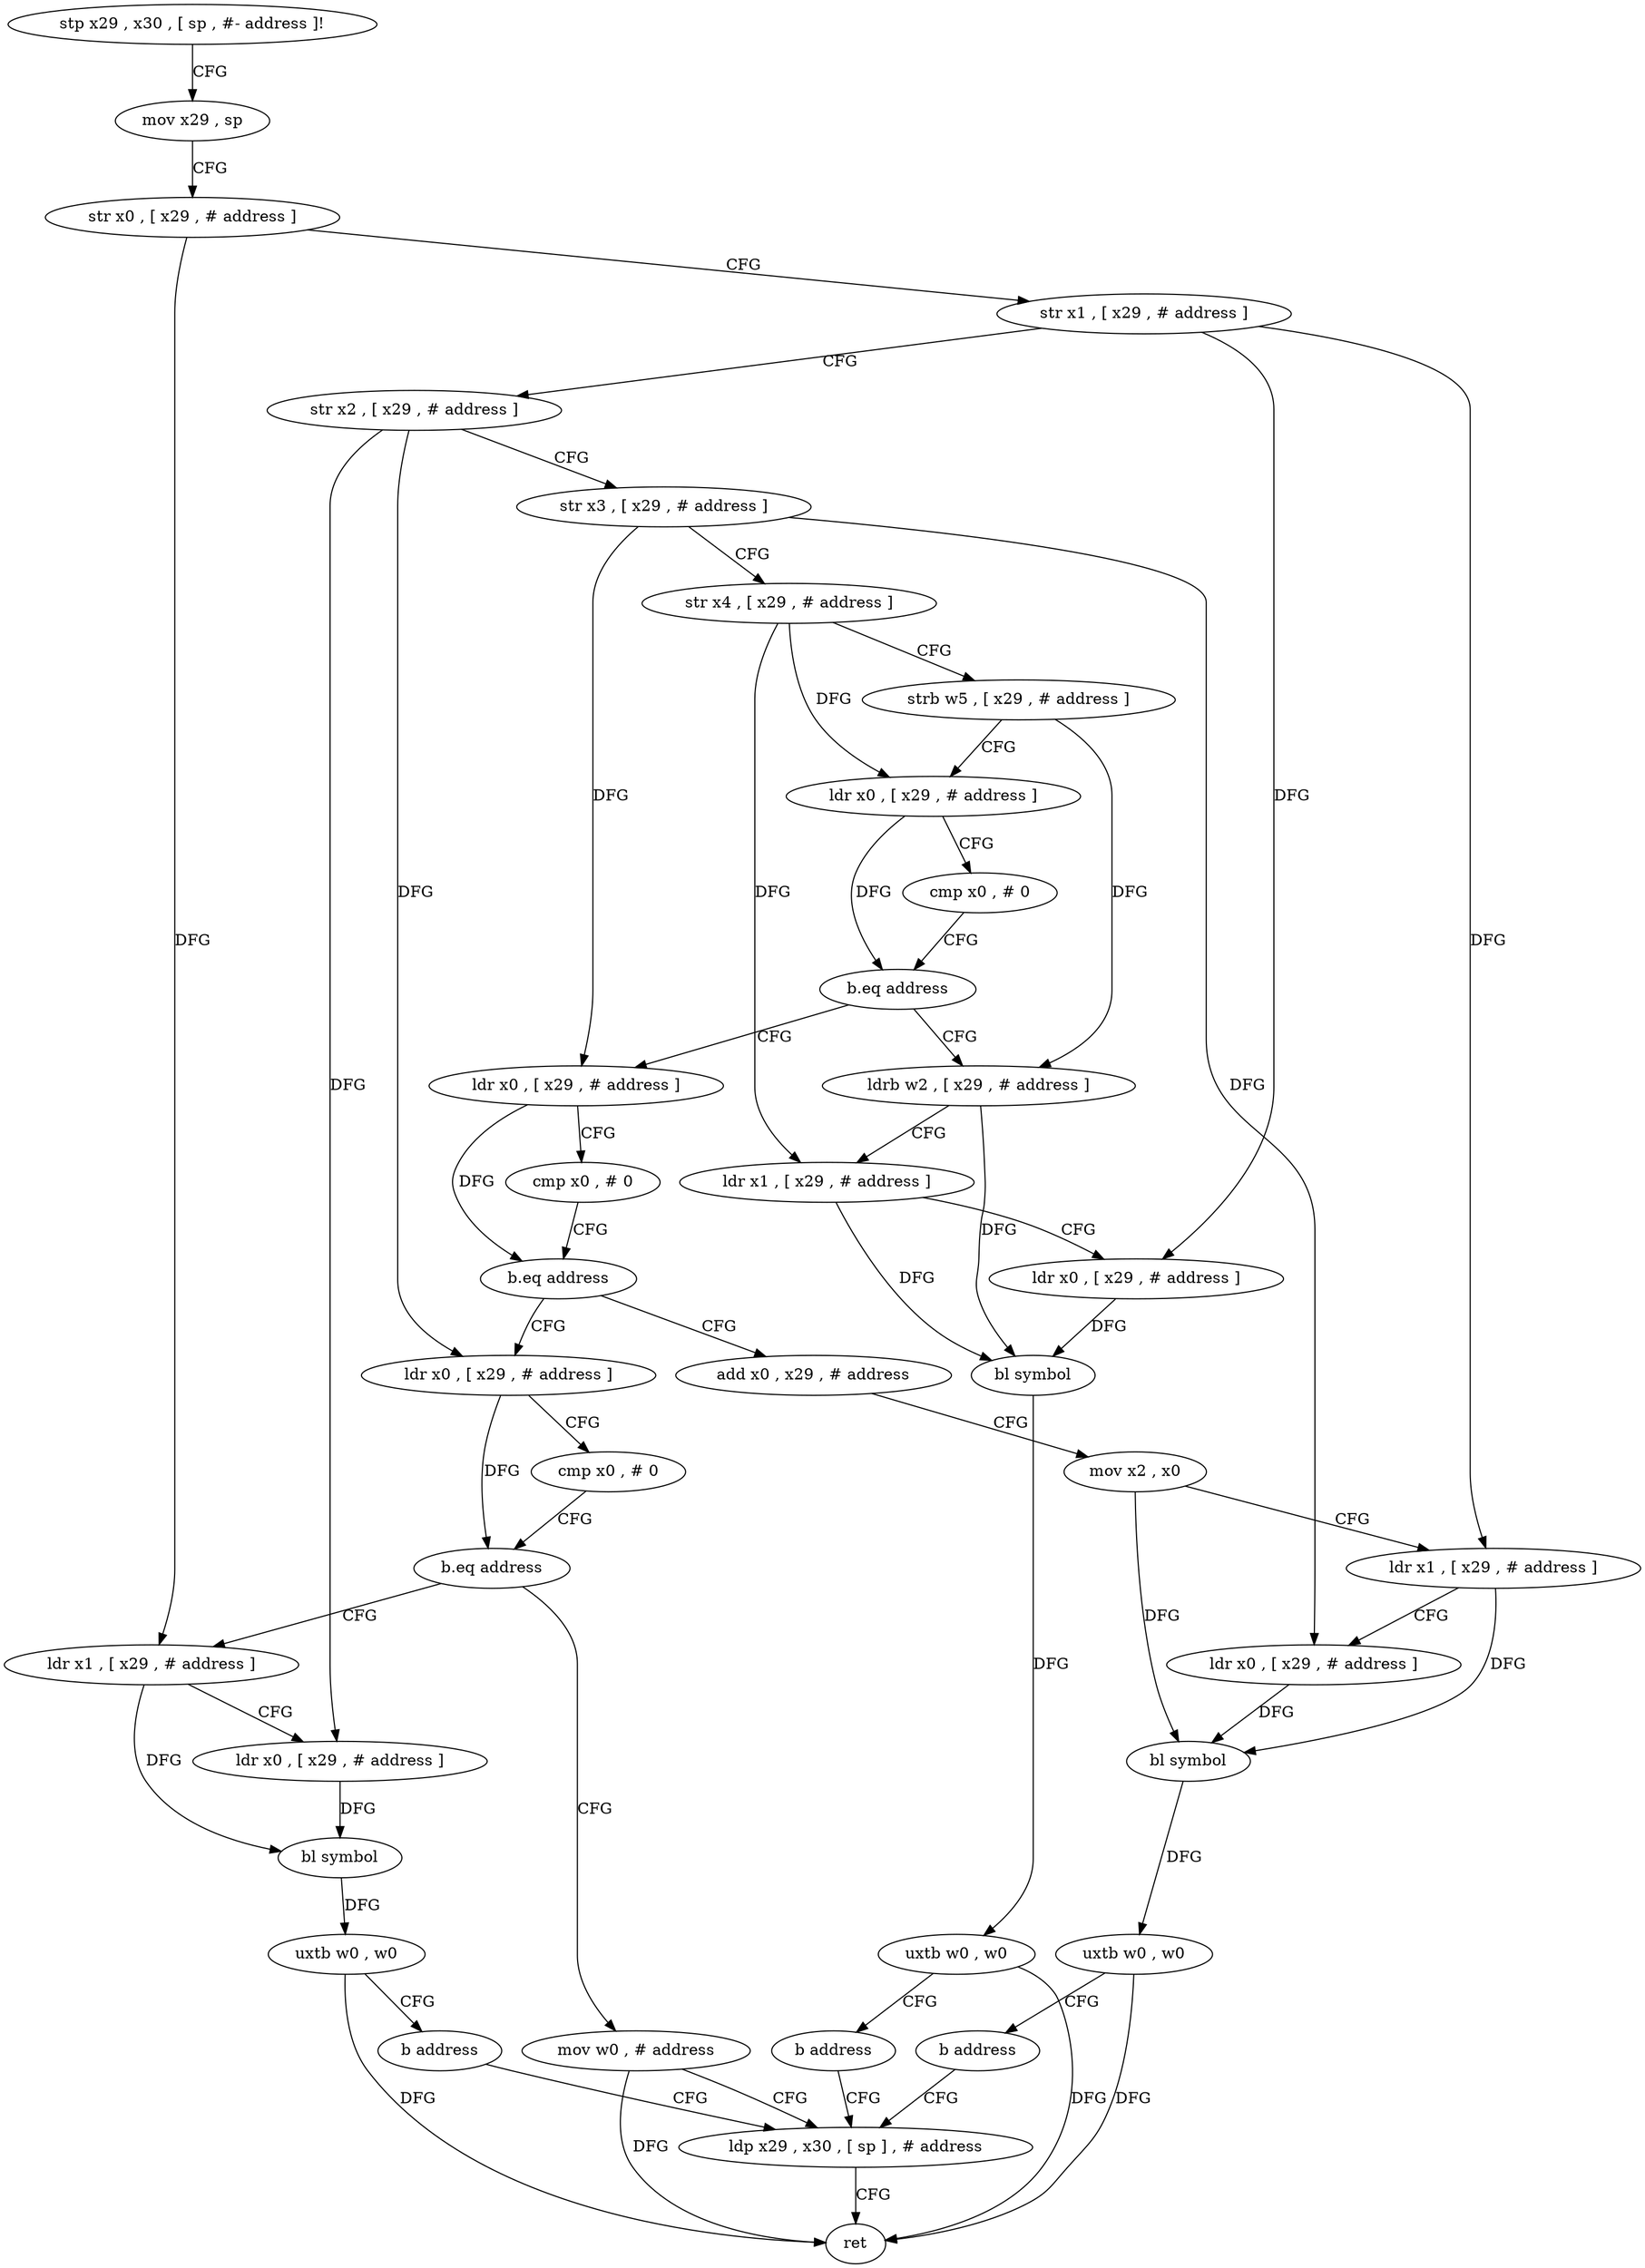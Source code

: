 digraph "func" {
"108552" [label = "stp x29 , x30 , [ sp , #- address ]!" ]
"108556" [label = "mov x29 , sp" ]
"108560" [label = "str x0 , [ x29 , # address ]" ]
"108564" [label = "str x1 , [ x29 , # address ]" ]
"108568" [label = "str x2 , [ x29 , # address ]" ]
"108572" [label = "str x3 , [ x29 , # address ]" ]
"108576" [label = "str x4 , [ x29 , # address ]" ]
"108580" [label = "strb w5 , [ x29 , # address ]" ]
"108584" [label = "ldr x0 , [ x29 , # address ]" ]
"108588" [label = "cmp x0 , # 0" ]
"108592" [label = "b.eq address" ]
"108620" [label = "ldr x0 , [ x29 , # address ]" ]
"108596" [label = "ldrb w2 , [ x29 , # address ]" ]
"108624" [label = "cmp x0 , # 0" ]
"108628" [label = "b.eq address" ]
"108660" [label = "ldr x0 , [ x29 , # address ]" ]
"108632" [label = "add x0 , x29 , # address" ]
"108600" [label = "ldr x1 , [ x29 , # address ]" ]
"108604" [label = "ldr x0 , [ x29 , # address ]" ]
"108608" [label = "bl symbol" ]
"108612" [label = "uxtb w0 , w0" ]
"108616" [label = "b address" ]
"108696" [label = "ldp x29 , x30 , [ sp ] , # address" ]
"108664" [label = "cmp x0 , # 0" ]
"108668" [label = "b.eq address" ]
"108692" [label = "mov w0 , # address" ]
"108672" [label = "ldr x1 , [ x29 , # address ]" ]
"108636" [label = "mov x2 , x0" ]
"108640" [label = "ldr x1 , [ x29 , # address ]" ]
"108644" [label = "ldr x0 , [ x29 , # address ]" ]
"108648" [label = "bl symbol" ]
"108652" [label = "uxtb w0 , w0" ]
"108656" [label = "b address" ]
"108700" [label = "ret" ]
"108676" [label = "ldr x0 , [ x29 , # address ]" ]
"108680" [label = "bl symbol" ]
"108684" [label = "uxtb w0 , w0" ]
"108688" [label = "b address" ]
"108552" -> "108556" [ label = "CFG" ]
"108556" -> "108560" [ label = "CFG" ]
"108560" -> "108564" [ label = "CFG" ]
"108560" -> "108672" [ label = "DFG" ]
"108564" -> "108568" [ label = "CFG" ]
"108564" -> "108604" [ label = "DFG" ]
"108564" -> "108640" [ label = "DFG" ]
"108568" -> "108572" [ label = "CFG" ]
"108568" -> "108660" [ label = "DFG" ]
"108568" -> "108676" [ label = "DFG" ]
"108572" -> "108576" [ label = "CFG" ]
"108572" -> "108620" [ label = "DFG" ]
"108572" -> "108644" [ label = "DFG" ]
"108576" -> "108580" [ label = "CFG" ]
"108576" -> "108584" [ label = "DFG" ]
"108576" -> "108600" [ label = "DFG" ]
"108580" -> "108584" [ label = "CFG" ]
"108580" -> "108596" [ label = "DFG" ]
"108584" -> "108588" [ label = "CFG" ]
"108584" -> "108592" [ label = "DFG" ]
"108588" -> "108592" [ label = "CFG" ]
"108592" -> "108620" [ label = "CFG" ]
"108592" -> "108596" [ label = "CFG" ]
"108620" -> "108624" [ label = "CFG" ]
"108620" -> "108628" [ label = "DFG" ]
"108596" -> "108600" [ label = "CFG" ]
"108596" -> "108608" [ label = "DFG" ]
"108624" -> "108628" [ label = "CFG" ]
"108628" -> "108660" [ label = "CFG" ]
"108628" -> "108632" [ label = "CFG" ]
"108660" -> "108664" [ label = "CFG" ]
"108660" -> "108668" [ label = "DFG" ]
"108632" -> "108636" [ label = "CFG" ]
"108600" -> "108604" [ label = "CFG" ]
"108600" -> "108608" [ label = "DFG" ]
"108604" -> "108608" [ label = "DFG" ]
"108608" -> "108612" [ label = "DFG" ]
"108612" -> "108616" [ label = "CFG" ]
"108612" -> "108700" [ label = "DFG" ]
"108616" -> "108696" [ label = "CFG" ]
"108696" -> "108700" [ label = "CFG" ]
"108664" -> "108668" [ label = "CFG" ]
"108668" -> "108692" [ label = "CFG" ]
"108668" -> "108672" [ label = "CFG" ]
"108692" -> "108696" [ label = "CFG" ]
"108692" -> "108700" [ label = "DFG" ]
"108672" -> "108676" [ label = "CFG" ]
"108672" -> "108680" [ label = "DFG" ]
"108636" -> "108640" [ label = "CFG" ]
"108636" -> "108648" [ label = "DFG" ]
"108640" -> "108644" [ label = "CFG" ]
"108640" -> "108648" [ label = "DFG" ]
"108644" -> "108648" [ label = "DFG" ]
"108648" -> "108652" [ label = "DFG" ]
"108652" -> "108656" [ label = "CFG" ]
"108652" -> "108700" [ label = "DFG" ]
"108656" -> "108696" [ label = "CFG" ]
"108676" -> "108680" [ label = "DFG" ]
"108680" -> "108684" [ label = "DFG" ]
"108684" -> "108688" [ label = "CFG" ]
"108684" -> "108700" [ label = "DFG" ]
"108688" -> "108696" [ label = "CFG" ]
}
